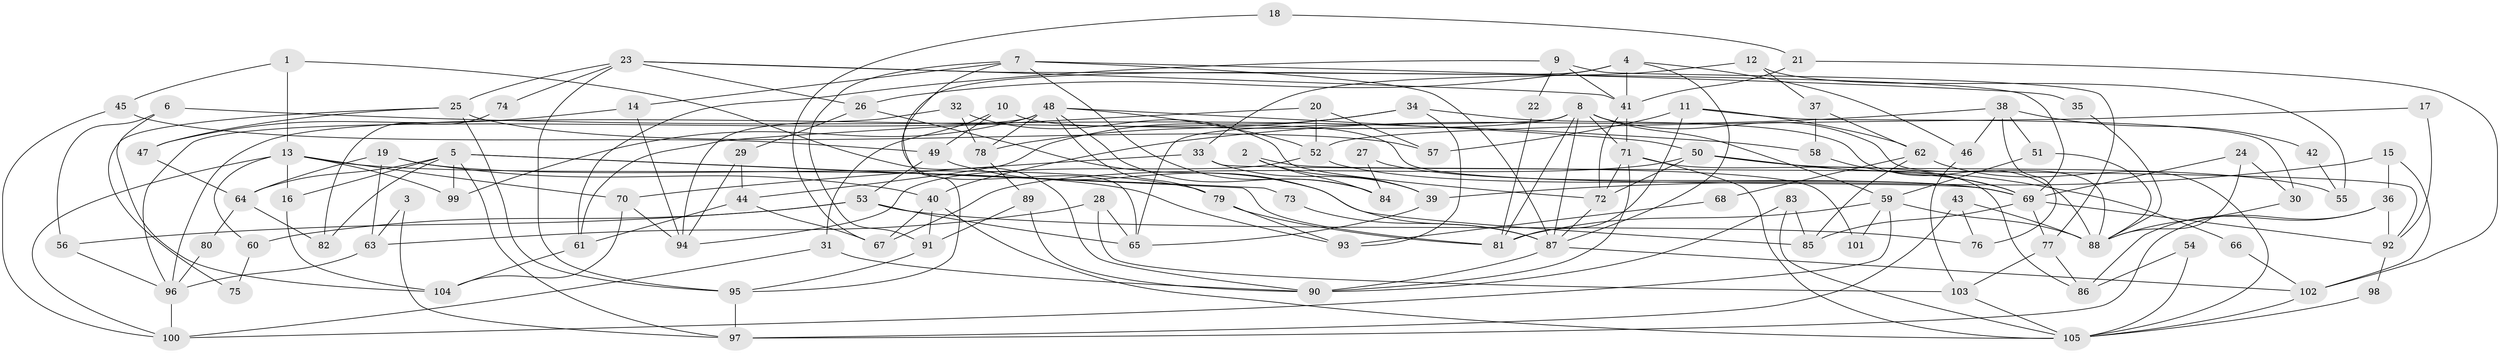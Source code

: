 // coarse degree distribution, {3: 0.2465753424657534, 5: 0.0821917808219178, 2: 0.1643835616438356, 4: 0.136986301369863, 10: 0.0547945205479452, 6: 0.1643835616438356, 8: 0.0410958904109589, 9: 0.0410958904109589, 7: 0.0684931506849315}
// Generated by graph-tools (version 1.1) at 2025/24/03/03/25 07:24:00]
// undirected, 105 vertices, 210 edges
graph export_dot {
graph [start="1"]
  node [color=gray90,style=filled];
  1;
  2;
  3;
  4;
  5;
  6;
  7;
  8;
  9;
  10;
  11;
  12;
  13;
  14;
  15;
  16;
  17;
  18;
  19;
  20;
  21;
  22;
  23;
  24;
  25;
  26;
  27;
  28;
  29;
  30;
  31;
  32;
  33;
  34;
  35;
  36;
  37;
  38;
  39;
  40;
  41;
  42;
  43;
  44;
  45;
  46;
  47;
  48;
  49;
  50;
  51;
  52;
  53;
  54;
  55;
  56;
  57;
  58;
  59;
  60;
  61;
  62;
  63;
  64;
  65;
  66;
  67;
  68;
  69;
  70;
  71;
  72;
  73;
  74;
  75;
  76;
  77;
  78;
  79;
  80;
  81;
  82;
  83;
  84;
  85;
  86;
  87;
  88;
  89;
  90;
  91;
  92;
  93;
  94;
  95;
  96;
  97;
  98;
  99;
  100;
  101;
  102;
  103;
  104;
  105;
  1 -- 13;
  1 -- 90;
  1 -- 45;
  2 -- 39;
  2 -- 84;
  2 -- 101;
  3 -- 63;
  3 -- 97;
  4 -- 87;
  4 -- 95;
  4 -- 26;
  4 -- 41;
  4 -- 46;
  5 -- 81;
  5 -- 99;
  5 -- 16;
  5 -- 64;
  5 -- 73;
  5 -- 82;
  5 -- 97;
  6 -- 104;
  6 -- 56;
  6 -- 58;
  7 -- 91;
  7 -- 87;
  7 -- 14;
  7 -- 35;
  7 -- 65;
  7 -- 84;
  8 -- 87;
  8 -- 59;
  8 -- 65;
  8 -- 71;
  8 -- 81;
  8 -- 88;
  8 -- 96;
  9 -- 41;
  9 -- 77;
  9 -- 22;
  9 -- 61;
  10 -- 49;
  10 -- 69;
  10 -- 31;
  11 -- 62;
  11 -- 81;
  11 -- 30;
  11 -- 57;
  12 -- 37;
  12 -- 33;
  12 -- 55;
  13 -- 70;
  13 -- 100;
  13 -- 16;
  13 -- 60;
  13 -- 93;
  13 -- 99;
  14 -- 94;
  14 -- 47;
  15 -- 36;
  15 -- 102;
  15 -- 39;
  16 -- 104;
  17 -- 52;
  17 -- 92;
  18 -- 67;
  18 -- 21;
  19 -- 40;
  19 -- 64;
  19 -- 63;
  19 -- 79;
  20 -- 57;
  20 -- 52;
  20 -- 61;
  21 -- 102;
  21 -- 41;
  22 -- 81;
  23 -- 41;
  23 -- 69;
  23 -- 25;
  23 -- 26;
  23 -- 74;
  23 -- 95;
  24 -- 88;
  24 -- 69;
  24 -- 30;
  25 -- 95;
  25 -- 47;
  25 -- 57;
  25 -- 75;
  26 -- 29;
  26 -- 87;
  27 -- 69;
  27 -- 84;
  28 -- 65;
  28 -- 63;
  28 -- 103;
  29 -- 44;
  29 -- 94;
  30 -- 88;
  31 -- 90;
  31 -- 100;
  32 -- 94;
  32 -- 78;
  32 -- 72;
  33 -- 39;
  33 -- 92;
  33 -- 70;
  34 -- 88;
  34 -- 93;
  34 -- 44;
  34 -- 78;
  35 -- 88;
  36 -- 97;
  36 -- 86;
  36 -- 92;
  37 -- 58;
  37 -- 62;
  38 -- 40;
  38 -- 51;
  38 -- 42;
  38 -- 46;
  38 -- 76;
  39 -- 65;
  40 -- 105;
  40 -- 91;
  40 -- 67;
  41 -- 72;
  41 -- 71;
  42 -- 55;
  43 -- 76;
  43 -- 88;
  43 -- 97;
  44 -- 61;
  44 -- 67;
  45 -- 100;
  45 -- 49;
  46 -- 103;
  47 -- 64;
  48 -- 96;
  48 -- 50;
  48 -- 52;
  48 -- 78;
  48 -- 79;
  48 -- 84;
  48 -- 99;
  49 -- 85;
  49 -- 53;
  50 -- 72;
  50 -- 67;
  50 -- 55;
  50 -- 66;
  50 -- 69;
  51 -- 59;
  51 -- 88;
  52 -- 94;
  52 -- 69;
  53 -- 65;
  53 -- 56;
  53 -- 60;
  53 -- 76;
  54 -- 86;
  54 -- 105;
  56 -- 96;
  58 -- 69;
  59 -- 81;
  59 -- 88;
  59 -- 100;
  59 -- 101;
  60 -- 75;
  61 -- 104;
  62 -- 85;
  62 -- 105;
  62 -- 68;
  63 -- 96;
  64 -- 80;
  64 -- 82;
  66 -- 102;
  68 -- 93;
  69 -- 77;
  69 -- 85;
  69 -- 92;
  70 -- 104;
  70 -- 94;
  71 -- 72;
  71 -- 86;
  71 -- 90;
  71 -- 105;
  72 -- 87;
  73 -- 87;
  74 -- 82;
  77 -- 103;
  77 -- 86;
  78 -- 89;
  79 -- 81;
  79 -- 93;
  80 -- 96;
  83 -- 90;
  83 -- 105;
  83 -- 85;
  87 -- 90;
  87 -- 102;
  89 -- 90;
  89 -- 91;
  91 -- 95;
  92 -- 98;
  95 -- 97;
  96 -- 100;
  98 -- 105;
  102 -- 105;
  103 -- 105;
}
